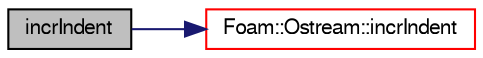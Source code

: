 digraph "incrIndent"
{
  bgcolor="transparent";
  edge [fontname="FreeSans",fontsize="10",labelfontname="FreeSans",labelfontsize="10"];
  node [fontname="FreeSans",fontsize="10",shape=record];
  rankdir="LR";
  Node21695 [label="incrIndent",height=0.2,width=0.4,color="black", fillcolor="grey75", style="filled", fontcolor="black"];
  Node21695 -> Node21696 [color="midnightblue",fontsize="10",style="solid",fontname="FreeSans"];
  Node21696 [label="Foam::Ostream::incrIndent",height=0.2,width=0.4,color="red",URL="$a26238.html#a79a5f541a96c769ad3b3bf66aff49115",tooltip="Incrememt the indent level. "];
}
